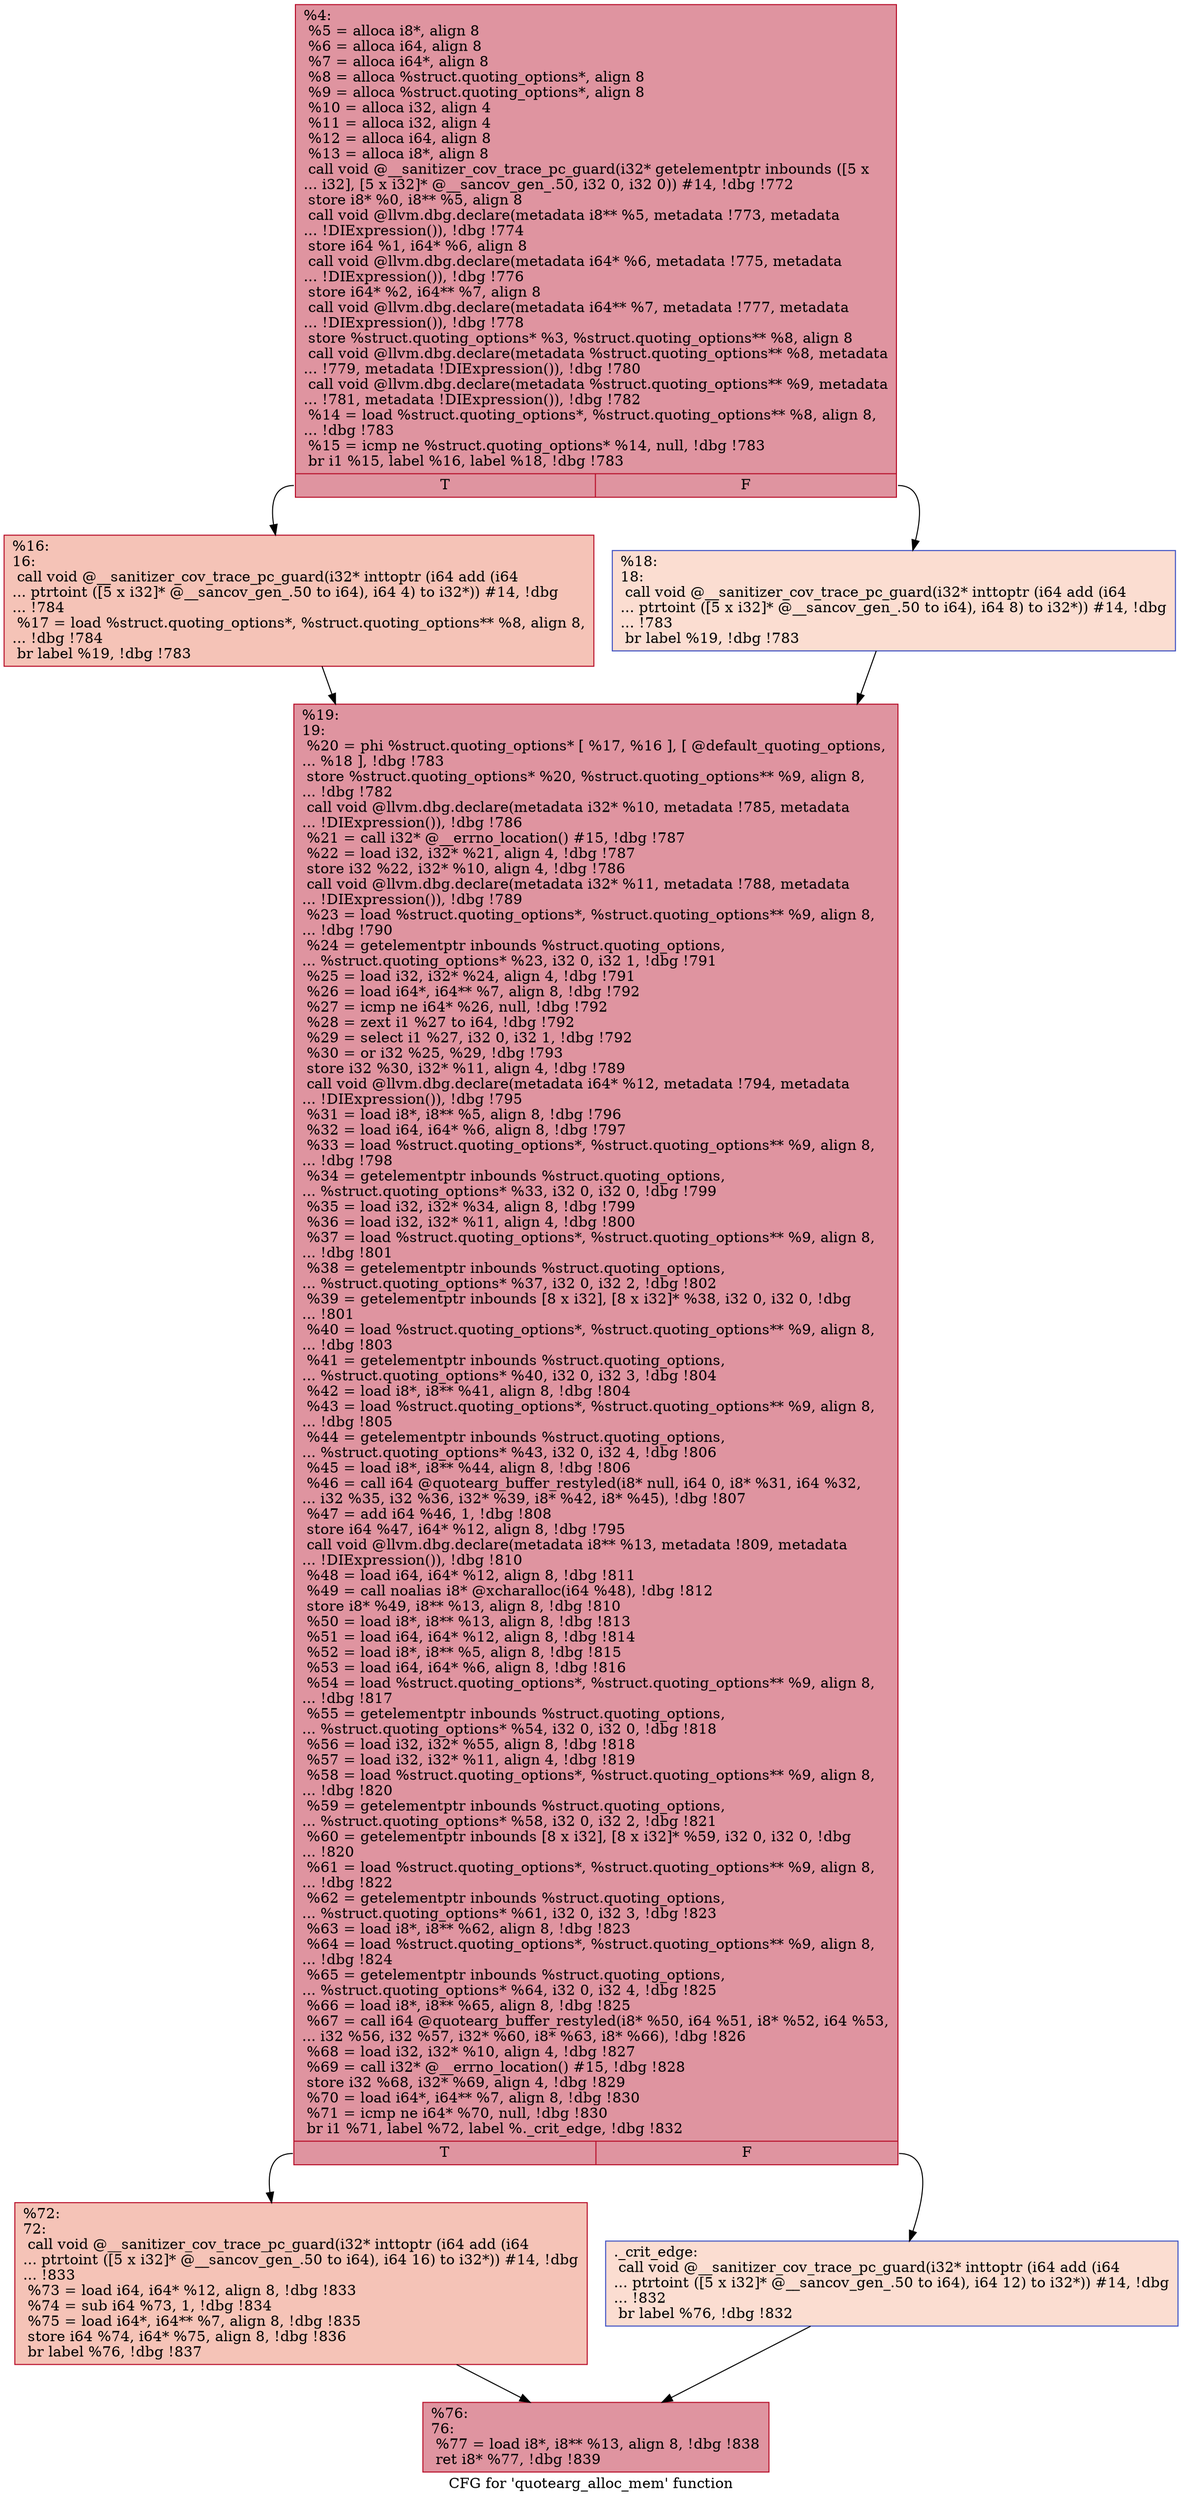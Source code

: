 digraph "CFG for 'quotearg_alloc_mem' function" {
	label="CFG for 'quotearg_alloc_mem' function";

	Node0x5555558827f0 [shape=record,color="#b70d28ff", style=filled, fillcolor="#b70d2870",label="{%4:\l  %5 = alloca i8*, align 8\l  %6 = alloca i64, align 8\l  %7 = alloca i64*, align 8\l  %8 = alloca %struct.quoting_options*, align 8\l  %9 = alloca %struct.quoting_options*, align 8\l  %10 = alloca i32, align 4\l  %11 = alloca i32, align 4\l  %12 = alloca i64, align 8\l  %13 = alloca i8*, align 8\l  call void @__sanitizer_cov_trace_pc_guard(i32* getelementptr inbounds ([5 x\l... i32], [5 x i32]* @__sancov_gen_.50, i32 0, i32 0)) #14, !dbg !772\l  store i8* %0, i8** %5, align 8\l  call void @llvm.dbg.declare(metadata i8** %5, metadata !773, metadata\l... !DIExpression()), !dbg !774\l  store i64 %1, i64* %6, align 8\l  call void @llvm.dbg.declare(metadata i64* %6, metadata !775, metadata\l... !DIExpression()), !dbg !776\l  store i64* %2, i64** %7, align 8\l  call void @llvm.dbg.declare(metadata i64** %7, metadata !777, metadata\l... !DIExpression()), !dbg !778\l  store %struct.quoting_options* %3, %struct.quoting_options** %8, align 8\l  call void @llvm.dbg.declare(metadata %struct.quoting_options** %8, metadata\l... !779, metadata !DIExpression()), !dbg !780\l  call void @llvm.dbg.declare(metadata %struct.quoting_options** %9, metadata\l... !781, metadata !DIExpression()), !dbg !782\l  %14 = load %struct.quoting_options*, %struct.quoting_options** %8, align 8,\l... !dbg !783\l  %15 = icmp ne %struct.quoting_options* %14, null, !dbg !783\l  br i1 %15, label %16, label %18, !dbg !783\l|{<s0>T|<s1>F}}"];
	Node0x5555558827f0:s0 -> Node0x555555643ed0;
	Node0x5555558827f0:s1 -> Node0x555555643f20;
	Node0x555555643ed0 [shape=record,color="#b70d28ff", style=filled, fillcolor="#e8765c70",label="{%16:\l16:                                               \l  call void @__sanitizer_cov_trace_pc_guard(i32* inttoptr (i64 add (i64\l... ptrtoint ([5 x i32]* @__sancov_gen_.50 to i64), i64 4) to i32*)) #14, !dbg\l... !784\l  %17 = load %struct.quoting_options*, %struct.quoting_options** %8, align 8,\l... !dbg !784\l  br label %19, !dbg !783\l}"];
	Node0x555555643ed0 -> Node0x555555643f70;
	Node0x555555643f20 [shape=record,color="#3d50c3ff", style=filled, fillcolor="#f7b39670",label="{%18:\l18:                                               \l  call void @__sanitizer_cov_trace_pc_guard(i32* inttoptr (i64 add (i64\l... ptrtoint ([5 x i32]* @__sancov_gen_.50 to i64), i64 8) to i32*)) #14, !dbg\l... !783\l  br label %19, !dbg !783\l}"];
	Node0x555555643f20 -> Node0x555555643f70;
	Node0x555555643f70 [shape=record,color="#b70d28ff", style=filled, fillcolor="#b70d2870",label="{%19:\l19:                                               \l  %20 = phi %struct.quoting_options* [ %17, %16 ], [ @default_quoting_options,\l... %18 ], !dbg !783\l  store %struct.quoting_options* %20, %struct.quoting_options** %9, align 8,\l... !dbg !782\l  call void @llvm.dbg.declare(metadata i32* %10, metadata !785, metadata\l... !DIExpression()), !dbg !786\l  %21 = call i32* @__errno_location() #15, !dbg !787\l  %22 = load i32, i32* %21, align 4, !dbg !787\l  store i32 %22, i32* %10, align 4, !dbg !786\l  call void @llvm.dbg.declare(metadata i32* %11, metadata !788, metadata\l... !DIExpression()), !dbg !789\l  %23 = load %struct.quoting_options*, %struct.quoting_options** %9, align 8,\l... !dbg !790\l  %24 = getelementptr inbounds %struct.quoting_options,\l... %struct.quoting_options* %23, i32 0, i32 1, !dbg !791\l  %25 = load i32, i32* %24, align 4, !dbg !791\l  %26 = load i64*, i64** %7, align 8, !dbg !792\l  %27 = icmp ne i64* %26, null, !dbg !792\l  %28 = zext i1 %27 to i64, !dbg !792\l  %29 = select i1 %27, i32 0, i32 1, !dbg !792\l  %30 = or i32 %25, %29, !dbg !793\l  store i32 %30, i32* %11, align 4, !dbg !789\l  call void @llvm.dbg.declare(metadata i64* %12, metadata !794, metadata\l... !DIExpression()), !dbg !795\l  %31 = load i8*, i8** %5, align 8, !dbg !796\l  %32 = load i64, i64* %6, align 8, !dbg !797\l  %33 = load %struct.quoting_options*, %struct.quoting_options** %9, align 8,\l... !dbg !798\l  %34 = getelementptr inbounds %struct.quoting_options,\l... %struct.quoting_options* %33, i32 0, i32 0, !dbg !799\l  %35 = load i32, i32* %34, align 8, !dbg !799\l  %36 = load i32, i32* %11, align 4, !dbg !800\l  %37 = load %struct.quoting_options*, %struct.quoting_options** %9, align 8,\l... !dbg !801\l  %38 = getelementptr inbounds %struct.quoting_options,\l... %struct.quoting_options* %37, i32 0, i32 2, !dbg !802\l  %39 = getelementptr inbounds [8 x i32], [8 x i32]* %38, i32 0, i32 0, !dbg\l... !801\l  %40 = load %struct.quoting_options*, %struct.quoting_options** %9, align 8,\l... !dbg !803\l  %41 = getelementptr inbounds %struct.quoting_options,\l... %struct.quoting_options* %40, i32 0, i32 3, !dbg !804\l  %42 = load i8*, i8** %41, align 8, !dbg !804\l  %43 = load %struct.quoting_options*, %struct.quoting_options** %9, align 8,\l... !dbg !805\l  %44 = getelementptr inbounds %struct.quoting_options,\l... %struct.quoting_options* %43, i32 0, i32 4, !dbg !806\l  %45 = load i8*, i8** %44, align 8, !dbg !806\l  %46 = call i64 @quotearg_buffer_restyled(i8* null, i64 0, i8* %31, i64 %32,\l... i32 %35, i32 %36, i32* %39, i8* %42, i8* %45), !dbg !807\l  %47 = add i64 %46, 1, !dbg !808\l  store i64 %47, i64* %12, align 8, !dbg !795\l  call void @llvm.dbg.declare(metadata i8** %13, metadata !809, metadata\l... !DIExpression()), !dbg !810\l  %48 = load i64, i64* %12, align 8, !dbg !811\l  %49 = call noalias i8* @xcharalloc(i64 %48), !dbg !812\l  store i8* %49, i8** %13, align 8, !dbg !810\l  %50 = load i8*, i8** %13, align 8, !dbg !813\l  %51 = load i64, i64* %12, align 8, !dbg !814\l  %52 = load i8*, i8** %5, align 8, !dbg !815\l  %53 = load i64, i64* %6, align 8, !dbg !816\l  %54 = load %struct.quoting_options*, %struct.quoting_options** %9, align 8,\l... !dbg !817\l  %55 = getelementptr inbounds %struct.quoting_options,\l... %struct.quoting_options* %54, i32 0, i32 0, !dbg !818\l  %56 = load i32, i32* %55, align 8, !dbg !818\l  %57 = load i32, i32* %11, align 4, !dbg !819\l  %58 = load %struct.quoting_options*, %struct.quoting_options** %9, align 8,\l... !dbg !820\l  %59 = getelementptr inbounds %struct.quoting_options,\l... %struct.quoting_options* %58, i32 0, i32 2, !dbg !821\l  %60 = getelementptr inbounds [8 x i32], [8 x i32]* %59, i32 0, i32 0, !dbg\l... !820\l  %61 = load %struct.quoting_options*, %struct.quoting_options** %9, align 8,\l... !dbg !822\l  %62 = getelementptr inbounds %struct.quoting_options,\l... %struct.quoting_options* %61, i32 0, i32 3, !dbg !823\l  %63 = load i8*, i8** %62, align 8, !dbg !823\l  %64 = load %struct.quoting_options*, %struct.quoting_options** %9, align 8,\l... !dbg !824\l  %65 = getelementptr inbounds %struct.quoting_options,\l... %struct.quoting_options* %64, i32 0, i32 4, !dbg !825\l  %66 = load i8*, i8** %65, align 8, !dbg !825\l  %67 = call i64 @quotearg_buffer_restyled(i8* %50, i64 %51, i8* %52, i64 %53,\l... i32 %56, i32 %57, i32* %60, i8* %63, i8* %66), !dbg !826\l  %68 = load i32, i32* %10, align 4, !dbg !827\l  %69 = call i32* @__errno_location() #15, !dbg !828\l  store i32 %68, i32* %69, align 4, !dbg !829\l  %70 = load i64*, i64** %7, align 8, !dbg !830\l  %71 = icmp ne i64* %70, null, !dbg !830\l  br i1 %71, label %72, label %._crit_edge, !dbg !832\l|{<s0>T|<s1>F}}"];
	Node0x555555643f70:s0 -> Node0x555555644010;
	Node0x555555643f70:s1 -> Node0x555555643fc0;
	Node0x555555643fc0 [shape=record,color="#3d50c3ff", style=filled, fillcolor="#f7b39670",label="{._crit_edge:                                      \l  call void @__sanitizer_cov_trace_pc_guard(i32* inttoptr (i64 add (i64\l... ptrtoint ([5 x i32]* @__sancov_gen_.50 to i64), i64 12) to i32*)) #14, !dbg\l... !832\l  br label %76, !dbg !832\l}"];
	Node0x555555643fc0 -> Node0x555555644060;
	Node0x555555644010 [shape=record,color="#b70d28ff", style=filled, fillcolor="#e8765c70",label="{%72:\l72:                                               \l  call void @__sanitizer_cov_trace_pc_guard(i32* inttoptr (i64 add (i64\l... ptrtoint ([5 x i32]* @__sancov_gen_.50 to i64), i64 16) to i32*)) #14, !dbg\l... !833\l  %73 = load i64, i64* %12, align 8, !dbg !833\l  %74 = sub i64 %73, 1, !dbg !834\l  %75 = load i64*, i64** %7, align 8, !dbg !835\l  store i64 %74, i64* %75, align 8, !dbg !836\l  br label %76, !dbg !837\l}"];
	Node0x555555644010 -> Node0x555555644060;
	Node0x555555644060 [shape=record,color="#b70d28ff", style=filled, fillcolor="#b70d2870",label="{%76:\l76:                                               \l  %77 = load i8*, i8** %13, align 8, !dbg !838\l  ret i8* %77, !dbg !839\l}"];
}

